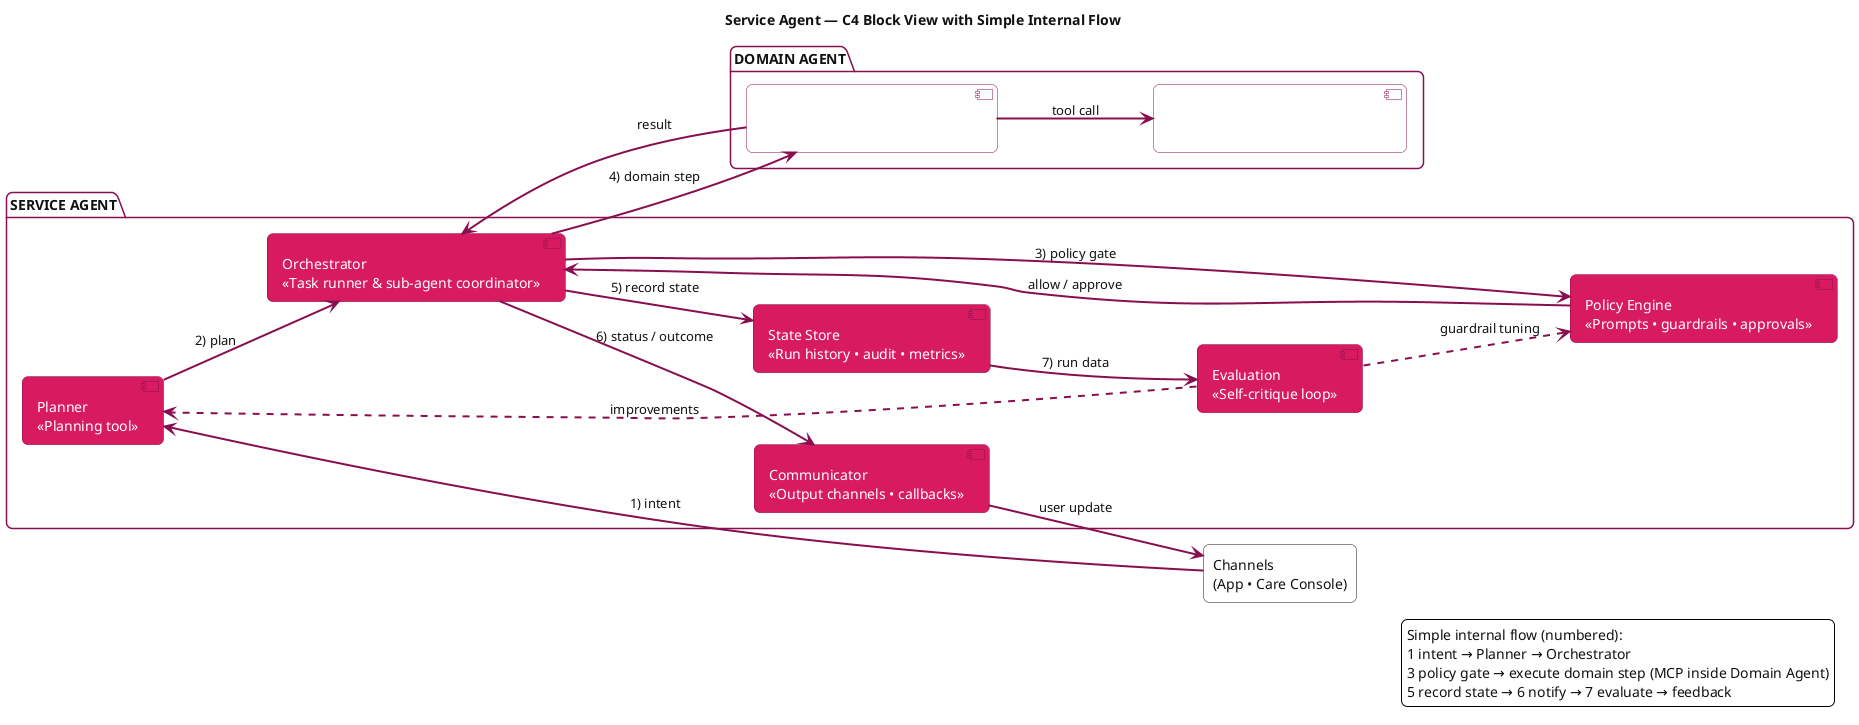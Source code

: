 @startuml
' ======= Theme (Magenta only, safe settings) =======
!define MAGENTA       #D81B60
!define MAGENTA_DARK  #880E4F

skinparam backgroundColor #FFFFFF
skinparam shadowing false
skinparam roundCorner 12
skinparam defaultFontColor #111111
skinparam ArrowColor MAGENTA_DARK
skinparam ArrowThickness 2

skinparam package {
  BackgroundColor #FFFFFF
  BorderColor MAGENTA_DARK
  FontColor #111111
}

skinparam component {
  BackgroundColor MAGENTA
  BorderColor MAGENTA_DARK
  FontColor #FFFFFF
}

left to right direction
title Service Agent — C4 Block View with Simple Internal Flow

' ======= External Context =======
rectangle "Channels\n(App • Care Console)" as CH #FFFFFF

' ======= Service Agent (dominant) =======
package "SERVICE AGENT" as SA {
  component "Planner\n«Planning tool»" as PL
  component "Orchestrator\n«Task runner & sub-agent coordinator»" as ORCH
  component "Policy Engine\n«Prompts • guardrails • approvals»" as POL
  component "State Store\n«Run history • audit • metrics»" as STATE
  component "Communicator\n«Output channels • callbacks»" as COMM
  component "Evaluation\n«Self-critique loop»" as EVAL
}

' ======= Domain side (MCP inside Domain Agent) =======
package "DOMAIN AGENT" as DA {
  component "Domain Logic\n(Wi-Fi / Provisioning / Outage ...)" as DLOG #FFFFFF
  component "MCP Tools\n(Config • Logs • Ticketing • Tests)" as MCP #FFFFFF
}

' ======= Simple, numbered flow =======
CH  --> PL   : 1) intent
PL  --> ORCH : 2) plan
ORCH --> POL  : 3) policy gate
POL  --> ORCH : allow / approve
ORCH --> DLOG : 4) domain step
DLOG --> MCP  : tool call
DLOG --> ORCH : result
ORCH --> STATE: 5) record state
ORCH --> COMM : 6) status / outcome
COMM --> CH   : user update
STATE --> EVAL: 7) run data
EVAL ..> PL   : improvements
EVAL ..> POL  : guardrail tuning

legend right
  Simple internal flow (numbered):
  1 intent → Planner → Orchestrator
  3 policy gate → execute domain step (MCP inside Domain Agent)
  5 record state → 6 notify → 7 evaluate → feedback
endlegend

@enduml